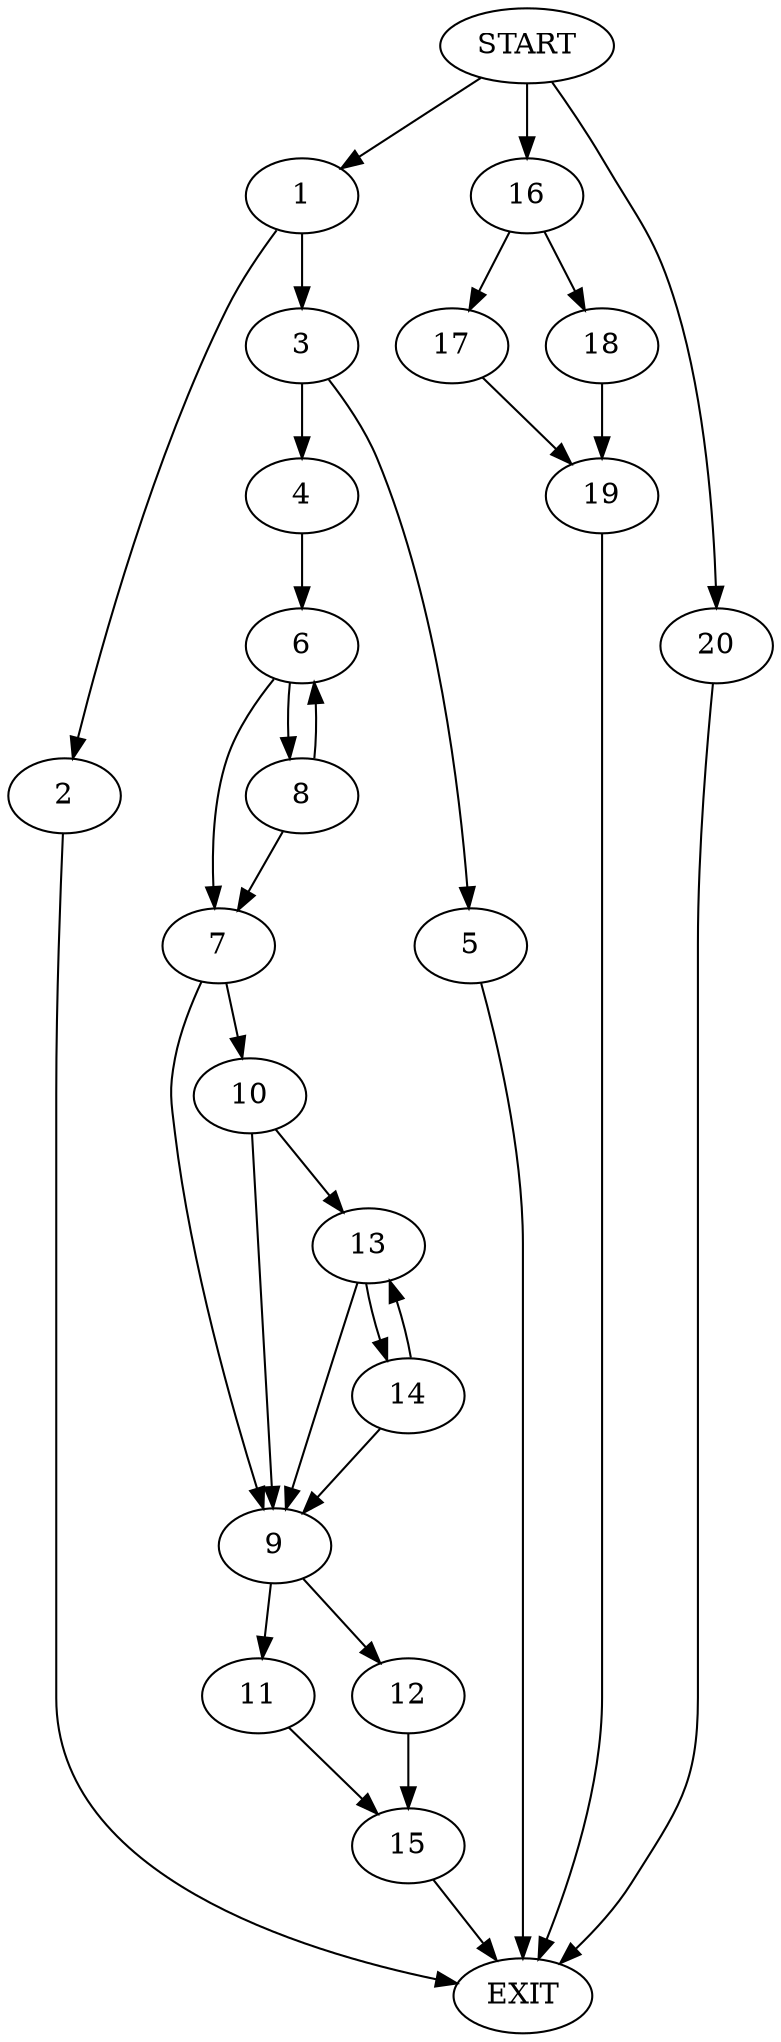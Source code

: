 digraph {
0 [label="START"]
21 [label="EXIT"]
0 -> 1
1 -> 2
1 -> 3
2 -> 21
3 -> 4
3 -> 5
4 -> 6
5 -> 21
6 -> 7
6 -> 8
8 -> 6
8 -> 7
7 -> 9
7 -> 10
9 -> 11
9 -> 12
10 -> 13
10 -> 9
13 -> 9
13 -> 14
14 -> 13
14 -> 9
12 -> 15
11 -> 15
15 -> 21
0 -> 16
16 -> 17
16 -> 18
18 -> 19
17 -> 19
19 -> 21
0 -> 20
20 -> 21
}
